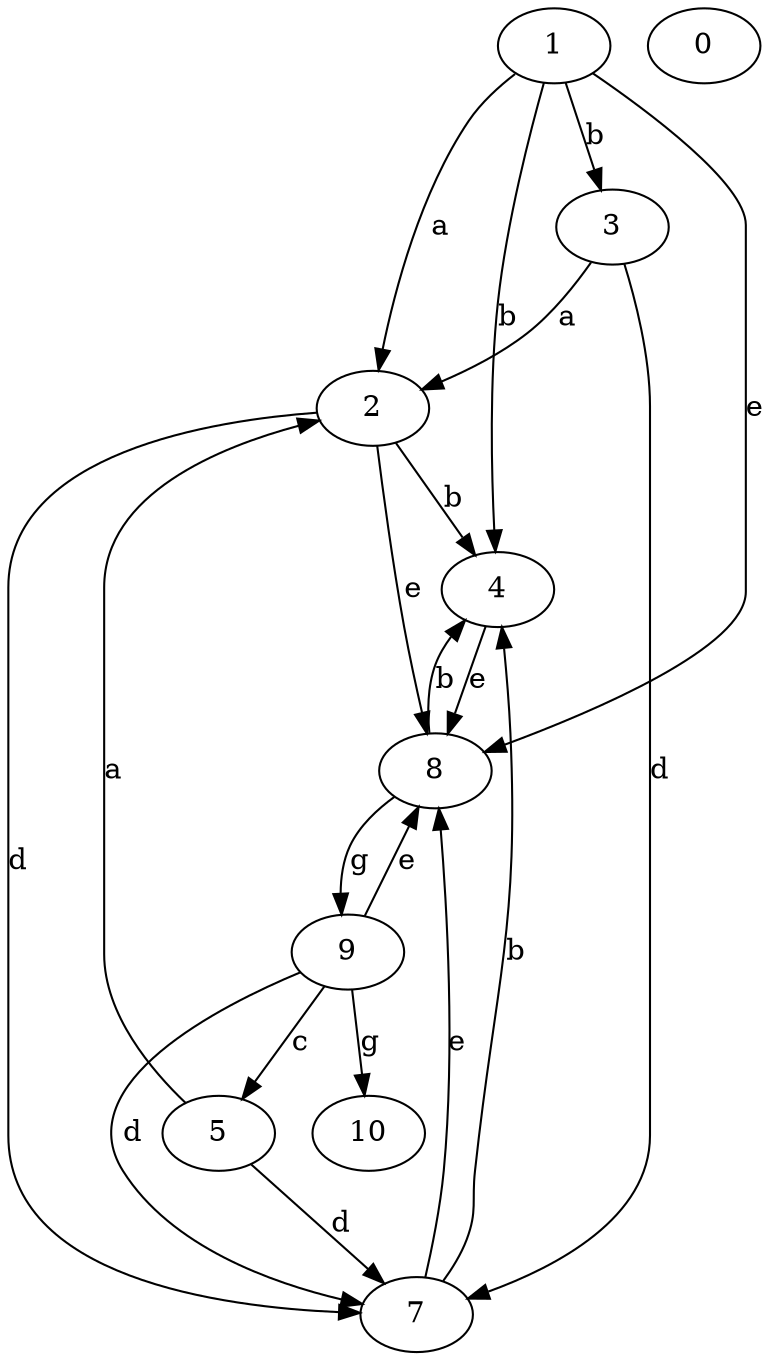 strict digraph  {
1;
2;
3;
4;
5;
0;
7;
8;
9;
10;
1 -> 2  [label=a];
1 -> 3  [label=b];
1 -> 4  [label=b];
1 -> 8  [label=e];
2 -> 4  [label=b];
2 -> 7  [label=d];
2 -> 8  [label=e];
3 -> 2  [label=a];
3 -> 7  [label=d];
4 -> 8  [label=e];
5 -> 2  [label=a];
5 -> 7  [label=d];
7 -> 4  [label=b];
7 -> 8  [label=e];
8 -> 4  [label=b];
8 -> 9  [label=g];
9 -> 5  [label=c];
9 -> 7  [label=d];
9 -> 8  [label=e];
9 -> 10  [label=g];
}

